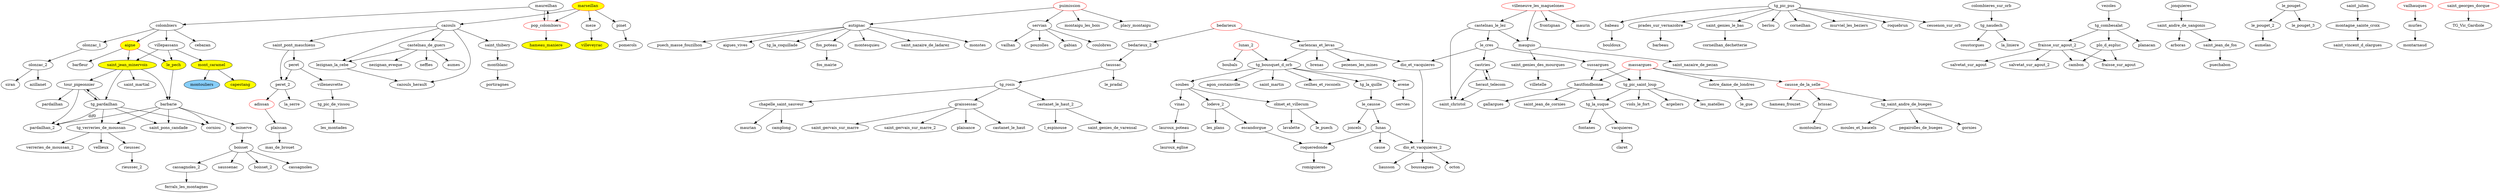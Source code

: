 digraph HeraultTelecom_WifiMax {
	aigne [style=filled,color=red,fillcolor=yellow];
	aigne -> barfleur;
	aigne -> le_pech;
	aigne -> saint_jean_minervois;
	adissan [color=red];
	adissan -> plaissan;
	autignac -> puech_masse_fouzilhon;
	autignac -> aigues_vives;
	autignac -> tg_la_coquillade;
	autignac -> fos_poteau;
	autignac -> montesquieu;
	autignac -> saint_nazaire_de_ladarez;
	autignac -> monstes;
	avene -> servies;
	babeau -> bouldoux;
	barbarie -> minerve;

	barbarie -> saint_pons_candade;
	barbarie -> corniou;
	barbarie -> pardailhan_2;
	barbarie -> tg_verreries_de_moussan;
	
	bedarieux [color=red];
	bedarieux -> bedarieux_2;
	bedarieux -> carlencas_et_levas;
	bedarieux_2 -> taussac;	
	boisset -> boisset_2;
	boisset -> cassagnoles;
	boisset -> cassagnoles_2;
	boisset -> saussenac;
	brissac -> montoulieu;
	
	capestang [style=filled,fillcolor=yellow];

	carlencas_et_levas -> brenas;
	carlencas_et_levas -> pezenes_les_mines;
	carlencas_et_levas -> dio_et_vacquieres;
	carlencas_et_levas -> tg_bousquet_d_orb;
	cassagnoles_2 -> ferrals_les_montagnes;
	castanet_le_haut_2 -> saint_genies_de_varensal;
	castanet_le_haut_2 -> l_espinouse;
	castelnau_de_guers -> neffies;
	castelnau_de_guers -> aumes;
	castelnau_de_guers -> nezignan_eveque;
	castelnau_de_guers -> lezignan_la_cebe;
	castelnau_le_lez -> mauguio;
	castelnau_le_lez -> le_cres;
	castelnau_le_lez -> saint_christol;
	castries -> saint_christol;
	castries -> heraut_telecom;
	causse_de_la_selle [color=red];
	causse_de_la_selle -> tg_saint_andre_de_bueges;
	causse_de_la_selle -> brissac;
	causse_de_la_selle -> hameau_frouzet;
	cazouls -> saint_thibery;
	cazouls -> castelnau_de_guers;
	cazouls -> saint_pont_mauchiens;
	cazouls -> cazouls_herault;
	cazouls -> lezignan_la_cebe;
	chapelle_saint_sauveur -> camplong;
	chapelle_saint_sauveur -> maurian;
	colombieres_sur_orb -> tg_naudech;
	colombiers -> villepassans;
	colombiers -> aigne;
	colombiers -> cebazan;
	colombiers -> olonzac_1;
	dio_et_vacquieres -> dio_et_vacquieres_2;
	dio_et_vacquieres_2 -> octon;
	dio_et_vacquieres_2 -> liausson;
	dio_et_vacquieres_2 -> boussagues;
	escandorgue -> roqueredonde;
	fos_poteau -> fos_mairie;
	fraisse_sur_agout_2 -> salvetat_sur_agout;
	fraisse_sur_agout_2 -> salvetat_sur_agout_2;
	fraisse_sur_agout_2 -> cambon;
	fraisse_sur_agout_2 -> fraisse_sur_agout;
	graissessac -> castanet_le_haut;
	graissessac -> saint_gervais_sur_marre;
	graissessac -> saint_gervais_sur_marre_2;
	graissessac -> plaisance;

	hameau_maniere [style=filled,fillcolor=yellow];
	
	hautfondbonne -> gallargues;
	hautfondbonne -> tg_la_suque;
	hautfondbonne -> saint_jean_de_cornies;
	heraut_telecom -> castries;
	heraut_telecom -> saint_christol;
	jonquieres -> saint_andre_de_sangonis;
	lauroux_poteau -> lauroux_eglise;
	le_causse -> joncels;
	le_causse -> lunas;
	le_cres -> sussargues;
	le_cres -> dio_et_vacquieres;
	le_cres -> castries;
	le_pech [style=filled,fillcolor=yellow];
	le_pech -> barbarie;
	le_pouget -> le_pouget_2;
	le_pouget -> le_pouget_3;
	le_pouget_2 -> aumelas;
	lezignan_la_cebe -> cazouls_herault;
	lodeve_2 -> les_plans;
	lodeve_2 -> escandorgue;
	lunas -> roqueredonde;
	lunas -> cause;
	lunas -> dio_et_vacquieres_2;

	lunas_2 [color=red];
	lunas_2 -> boubals;
	lunas_2 -> tg_bousquet_d_orb;
	
	marseillan [style=filled,color=red,fillcolor=yellow];
	marseillan -> pop_colombiers;
	marseillan -> meze
	marseillan -> cazouls;
	marseillan -> pinet;
	massargues [color=red];
	massargues -> notre_dame_de_londres;
	massargues -> causse_de_la_selle;
	massargues -> tg_pic_saint_loup;
	massargues -> hautfondbonne;
	mauguio -> saint_nazaire_de_pezan;
	mauguio -> saint_genies_des_mourques;
	maureilhan -> colombiers;
	maureilhan -> pop_colombiers;
	meze -> villeveyrac;
	minerve -> boisset;
	montagne_sainte_croix -> saint_vincent_d_olargues;
	montblanc -> portiragnes;

	montouliers [style=filled,fillcolor=lightskyblue];

	mont_caramel [style=filled,fillcolor=yellow];
	mont_caramel -> capestang;
	mont_caramel -> montouliers;
	murles -> montarnaud;
	notre_dame_de_londres -> le_gue;
	olmet_et_villecum -> le_puech;
	olmet_et_villecum -> lavalette;
	olonzac_1 -> olonzac_2;
	olonzac_2 -> siran;
	olonzac_2 -> azillanet;
	peret -> villeneuvette;
	peret -> peret_2;
	peret_2 -> la_serre;
	peret_2 -> adissan;
	pinet -> pomerols;
	plaissan -> mas_de_brouet;
	plo_d_espluc -> fraisse_sur_agout;
	plo_d_espluc -> cambon;

	pop_colombiers [color=red];
	pop_colombiers -> maureilhan;
	pop_colombiers -> hameau_maniere;
	prades_sur_vernazobre -> barbeau;
	puimission [color=red];
	puimission -> autignac;
	puimission -> servian;

	puimission -> montaigu_les_bois;
	puimission -> placy_montaigu;
	
	rieussec -> rieussec_2;
	roqueredonde -> romiguieres;
	saint_andre_de_sangonis -> arboras;
	saint_andre_de_sangonis -> saint_jean_de_fos;

	saint_georges_dorque [color=red];
	saint_georges_dorque -> TG_Vic_Gardiole;

	saint_genies_des_mourques -> villetelle;
	saint_genies_le_bas -> corneilhan_dechetterie;
	saint_jean_de_fos -> puechabon;

	saint_jean_minervois [style=filled,fillcolor=yellow];
	saint_jean_minervois -> saint_martial;
	saint_jean_minervois -> tour_pigeonnier;
	saint_jean_minervois -> tg_pardailhan;
	saint_jean_minervois -> barbarie;
	saint_julien -> montagne_sainte_croix;
	saint_pont_mauchiens -> peret_2;
	saint_pont_mauchiens -> peret;
	saint_thibery -> montblanc;
	servian -> vailhan;
	servian -> pouzolles;
	servian -> gabian;
	servian -> coulobres;

	soubes -> vinas;
	soubes -> olmet_et_villecum;
	soubes -> lodeve_2;

	sussargues -> hautfondbonne;
	sussargues -> tg_pic_saint_loup;


	taussac -> le_pradal;
	taussac -> tg_rosis;
	tg_bousquet_d_orb -> agon_coutainville;
	tg_bousquet_d_orb -> saint_martin;
	tg_bousquet_d_orb -> avene;
	tg_bousquet_d_orb -> ceilhes_et_rocozels;
	tg_bousquet_d_orb -> tg_la_quille;
	tg_bousquet_d_orb -> soubes;
	
	tg_combesalat -> planacan;
	tg_combesalat -> fraisse_sur_agout_2;
	tg_combesalat -> plo_d_espluc;
	tg_la_quille -> le_causse;
	tg_la_suque -> fontanes;
	tg_la_suque -> vacquieres;
	tg_naudech -> coustorgues;
	tg_naudech -> la_liniere;
	tg_pardailhan -> saint_pons_candade;
	tg_pardailhan -> corniou;
	tg_pardailhan -> tg_verreries_de_moussan;
	tg_pardailhan -> tour_pigeonnier;
	tg_pardailhan -> pardailhan_2 [label="dif0"];

	tg_pic_de_vissou -> les_montades;
	tg_pic_saint_loup -> argeliers;
	tg_pic_saint_loup -> les_matelles;
	tg_pic_saint_loup -> viols_le_fort;
	tg_pic_saint_loup -> tg_la_suque;
	tg_pic_pus -> berlou;
	tg_pic_pus -> corneilhan;
	tg_pic_pus -> murviel_les_beziers;
	tg_pic_pus -> prades_sur_vernazobre;
	tg_pic_pus -> roquebrun;
	tg_pic_pus -> saint_genies_le_bas;
	tg_pic_pus -> cessenon_sur_orb;
	tg_pic_pus -> babeau;
	tg_rosis -> chapelle_saint_sauveur;
	tg_rosis -> graissessac;
	tg_rosis -> castanet_le_haut_2;
	tg_saint_andre_de_bueges -> gornies;
	tg_saint_andre_de_bueges -> moules_et_baucels;
	tg_saint_andre_de_bueges -> pegairolles_de_bueges;
	tg_verreries_de_moussan -> verreries_de_moussan_2;
	tg_verreries_de_moussan -> rieussec;
	tg_verreries_de_moussan -> vellieux;
	
	tour_pigeonnier -> tg_pardailhan;
	tour_pigeonnier -> pardailhan;
	tour_pigeonnier -> pardailhan_2;
	
	vailhauques [color=red];
	vailhauques -> murles;
	vacquieres -> claret;
	vezoles -> tg_combesalat;
	villeneuve_les_maguelones [color=red];
	villeneuve_les_maguelones -> frontignan;
	villeneuve_les_maguelones -> maurin;
	villeneuve_les_maguelones -> castelnau_le_lez;
	villeneuve_les_maguelones -> mauguio;
	villeneuvette -> tg_pic_de_vissou;
	villepassans -> mont_caramel;
	villepassans -> saint_jean_minervois;
	villepassans -> le_pech;

	villeveyrac [style=filled,fillcolor=yellow];
	vinas -> lauroux_poteau;

}
